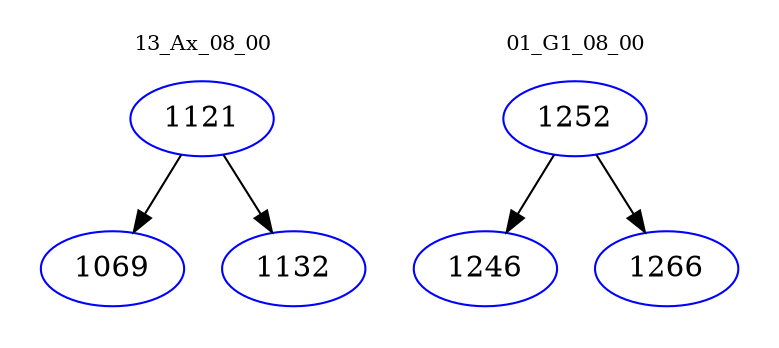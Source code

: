 digraph{
subgraph cluster_0 {
color = white
label = "13_Ax_08_00";
fontsize=10;
T0_1121 [label="1121", color="blue"]
T0_1121 -> T0_1069 [color="black"]
T0_1069 [label="1069", color="blue"]
T0_1121 -> T0_1132 [color="black"]
T0_1132 [label="1132", color="blue"]
}
subgraph cluster_1 {
color = white
label = "01_G1_08_00";
fontsize=10;
T1_1252 [label="1252", color="blue"]
T1_1252 -> T1_1246 [color="black"]
T1_1246 [label="1246", color="blue"]
T1_1252 -> T1_1266 [color="black"]
T1_1266 [label="1266", color="blue"]
}
}

